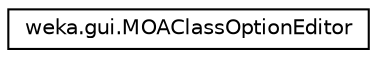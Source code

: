 digraph G
{
  edge [fontname="Helvetica",fontsize="10",labelfontname="Helvetica",labelfontsize="10"];
  node [fontname="Helvetica",fontsize="10",shape=record];
  rankdir=LR;
  Node1 [label="weka.gui.MOAClassOptionEditor",height=0.2,width=0.4,color="black", fillcolor="white", style="filled",URL="$classweka_1_1gui_1_1MOAClassOptionEditor.html",tooltip="An editor for MOA ClassOption objects."];
}

